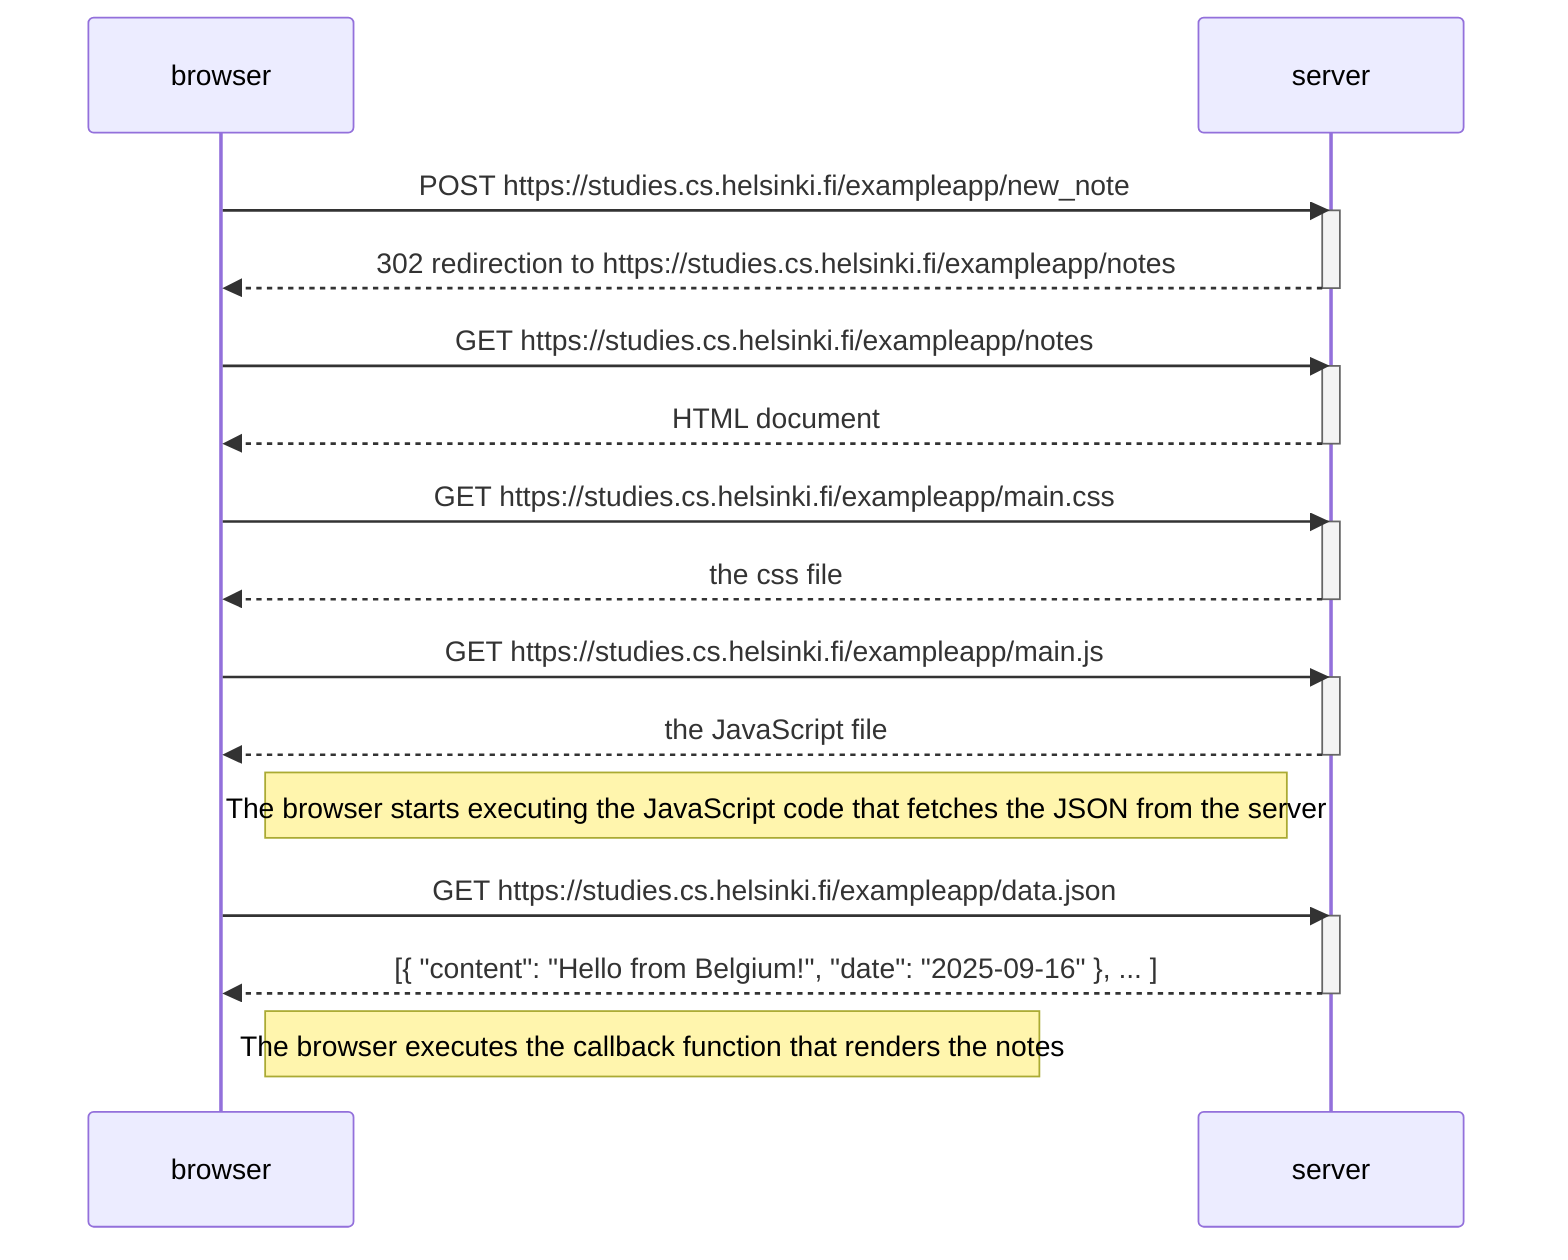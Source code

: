 sequenceDiagram
    participant browser
    participant server

  browser->>server: POST https://studies.cs.helsinki.fi/exampleapp/new_note
   activate server
   server-->>browser: 302 redirection to https://studies.cs.helsinki.fi/exampleapp/notes
    deactivate server
  browser->>server: GET https://studies.cs.helsinki.fi/exampleapp/notes
   activate server
    server-->>browser: HTML document
    deactivate server
browser->>server: GET https://studies.cs.helsinki.fi/exampleapp/main.css
    activate server
    server-->>browser: the css file
    deactivate server

    browser->>server: GET https://studies.cs.helsinki.fi/exampleapp/main.js
    activate server
    server-->>browser: the JavaScript file
    deactivate server

    Note right of browser: The browser starts executing the JavaScript code that fetches the JSON from the server

    browser->>server: GET https://studies.cs.helsinki.fi/exampleapp/data.json
    activate server
    server-->>browser: [{ "content": "Hello from Belgium!", "date": "2025-09-16" }, ... ]
    deactivate server

    Note right of browser: The browser executes the callback function that renders the notes